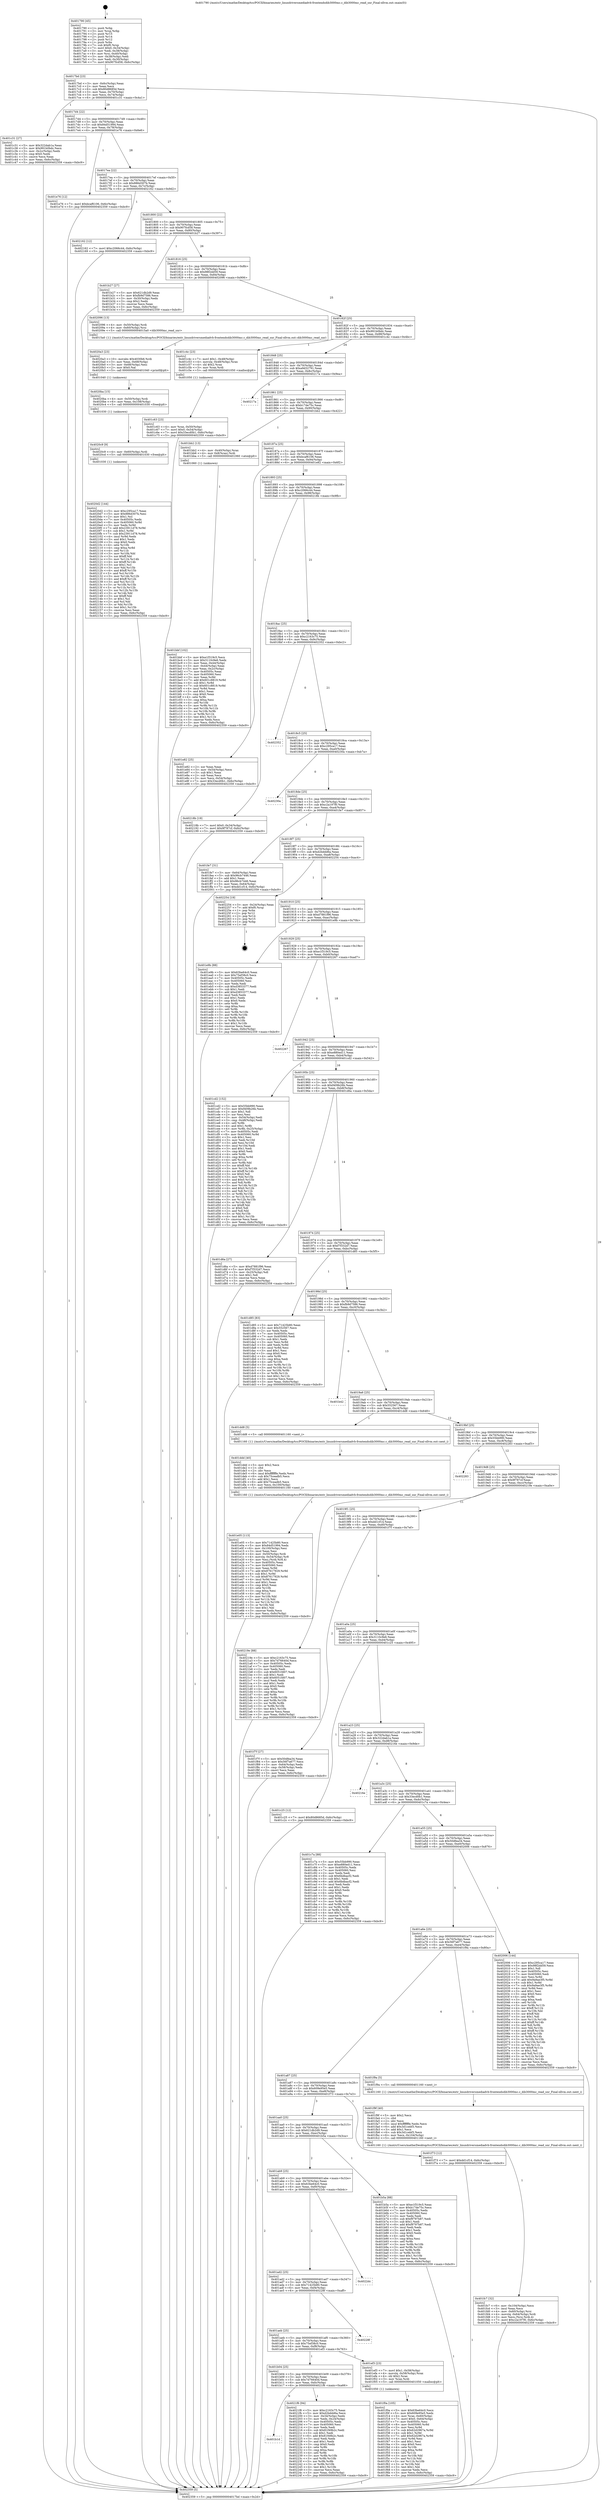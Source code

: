 digraph "0x401790" {
  label = "0x401790 (/mnt/c/Users/mathe/Desktop/tcc/POCII/binaries/extr_linuxdriversmediadvb-frontendsdib3000mc.c_dib3000mc_read_snr_Final-ollvm.out::main(0))"
  labelloc = "t"
  node[shape=record]

  Entry [label="",width=0.3,height=0.3,shape=circle,fillcolor=black,style=filled]
  "0x4017bd" [label="{
     0x4017bd [23]\l
     | [instrs]\l
     &nbsp;&nbsp;0x4017bd \<+3\>: mov -0x6c(%rbp),%eax\l
     &nbsp;&nbsp;0x4017c0 \<+2\>: mov %eax,%ecx\l
     &nbsp;&nbsp;0x4017c2 \<+6\>: sub $0x80d8685d,%ecx\l
     &nbsp;&nbsp;0x4017c8 \<+3\>: mov %eax,-0x70(%rbp)\l
     &nbsp;&nbsp;0x4017cb \<+3\>: mov %ecx,-0x74(%rbp)\l
     &nbsp;&nbsp;0x4017ce \<+6\>: je 0000000000401c31 \<main+0x4a1\>\l
  }"]
  "0x401c31" [label="{
     0x401c31 [27]\l
     | [instrs]\l
     &nbsp;&nbsp;0x401c31 \<+5\>: mov $0x322dab1a,%eax\l
     &nbsp;&nbsp;0x401c36 \<+5\>: mov $0x991b0bdc,%ecx\l
     &nbsp;&nbsp;0x401c3b \<+3\>: mov -0x2c(%rbp),%edx\l
     &nbsp;&nbsp;0x401c3e \<+3\>: cmp $0x0,%edx\l
     &nbsp;&nbsp;0x401c41 \<+3\>: cmove %ecx,%eax\l
     &nbsp;&nbsp;0x401c44 \<+3\>: mov %eax,-0x6c(%rbp)\l
     &nbsp;&nbsp;0x401c47 \<+5\>: jmp 0000000000402359 \<main+0xbc9\>\l
  }"]
  "0x4017d4" [label="{
     0x4017d4 [22]\l
     | [instrs]\l
     &nbsp;&nbsp;0x4017d4 \<+5\>: jmp 00000000004017d9 \<main+0x49\>\l
     &nbsp;&nbsp;0x4017d9 \<+3\>: mov -0x70(%rbp),%eax\l
     &nbsp;&nbsp;0x4017dc \<+5\>: sub $0x84d51994,%eax\l
     &nbsp;&nbsp;0x4017e1 \<+3\>: mov %eax,-0x78(%rbp)\l
     &nbsp;&nbsp;0x4017e4 \<+6\>: je 0000000000401e76 \<main+0x6e6\>\l
  }"]
  Exit [label="",width=0.3,height=0.3,shape=circle,fillcolor=black,style=filled,peripheries=2]
  "0x401e76" [label="{
     0x401e76 [12]\l
     | [instrs]\l
     &nbsp;&nbsp;0x401e76 \<+7\>: movl $0xbcaf6106,-0x6c(%rbp)\l
     &nbsp;&nbsp;0x401e7d \<+5\>: jmp 0000000000402359 \<main+0xbc9\>\l
  }"]
  "0x4017ea" [label="{
     0x4017ea [22]\l
     | [instrs]\l
     &nbsp;&nbsp;0x4017ea \<+5\>: jmp 00000000004017ef \<main+0x5f\>\l
     &nbsp;&nbsp;0x4017ef \<+3\>: mov -0x70(%rbp),%eax\l
     &nbsp;&nbsp;0x4017f2 \<+5\>: sub $0x886d307b,%eax\l
     &nbsp;&nbsp;0x4017f7 \<+3\>: mov %eax,-0x7c(%rbp)\l
     &nbsp;&nbsp;0x4017fa \<+6\>: je 0000000000402162 \<main+0x9d2\>\l
  }"]
  "0x401b1d" [label="{
     0x401b1d\l
  }", style=dashed]
  "0x402162" [label="{
     0x402162 [12]\l
     | [instrs]\l
     &nbsp;&nbsp;0x402162 \<+7\>: movl $0xc2066c44,-0x6c(%rbp)\l
     &nbsp;&nbsp;0x402169 \<+5\>: jmp 0000000000402359 \<main+0xbc9\>\l
  }"]
  "0x401800" [label="{
     0x401800 [22]\l
     | [instrs]\l
     &nbsp;&nbsp;0x401800 \<+5\>: jmp 0000000000401805 \<main+0x75\>\l
     &nbsp;&nbsp;0x401805 \<+3\>: mov -0x70(%rbp),%eax\l
     &nbsp;&nbsp;0x401808 \<+5\>: sub $0x907fcd58,%eax\l
     &nbsp;&nbsp;0x40180d \<+3\>: mov %eax,-0x80(%rbp)\l
     &nbsp;&nbsp;0x401810 \<+6\>: je 0000000000401b27 \<main+0x397\>\l
  }"]
  "0x4021f6" [label="{
     0x4021f6 [94]\l
     | [instrs]\l
     &nbsp;&nbsp;0x4021f6 \<+5\>: mov $0xc2163c75,%eax\l
     &nbsp;&nbsp;0x4021fb \<+5\>: mov $0xd2bddd6a,%ecx\l
     &nbsp;&nbsp;0x402200 \<+3\>: mov -0x34(%rbp),%edx\l
     &nbsp;&nbsp;0x402203 \<+3\>: mov %edx,-0x24(%rbp)\l
     &nbsp;&nbsp;0x402206 \<+7\>: mov 0x40505c,%edx\l
     &nbsp;&nbsp;0x40220d \<+7\>: mov 0x405060,%esi\l
     &nbsp;&nbsp;0x402214 \<+2\>: mov %edx,%edi\l
     &nbsp;&nbsp;0x402216 \<+6\>: sub $0x81f49b2c,%edi\l
     &nbsp;&nbsp;0x40221c \<+3\>: sub $0x1,%edi\l
     &nbsp;&nbsp;0x40221f \<+6\>: add $0x81f49b2c,%edi\l
     &nbsp;&nbsp;0x402225 \<+3\>: imul %edi,%edx\l
     &nbsp;&nbsp;0x402228 \<+3\>: and $0x1,%edx\l
     &nbsp;&nbsp;0x40222b \<+3\>: cmp $0x0,%edx\l
     &nbsp;&nbsp;0x40222e \<+4\>: sete %r8b\l
     &nbsp;&nbsp;0x402232 \<+3\>: cmp $0xa,%esi\l
     &nbsp;&nbsp;0x402235 \<+4\>: setl %r9b\l
     &nbsp;&nbsp;0x402239 \<+3\>: mov %r8b,%r10b\l
     &nbsp;&nbsp;0x40223c \<+3\>: and %r9b,%r10b\l
     &nbsp;&nbsp;0x40223f \<+3\>: xor %r9b,%r8b\l
     &nbsp;&nbsp;0x402242 \<+3\>: or %r8b,%r10b\l
     &nbsp;&nbsp;0x402245 \<+4\>: test $0x1,%r10b\l
     &nbsp;&nbsp;0x402249 \<+3\>: cmovne %ecx,%eax\l
     &nbsp;&nbsp;0x40224c \<+3\>: mov %eax,-0x6c(%rbp)\l
     &nbsp;&nbsp;0x40224f \<+5\>: jmp 0000000000402359 \<main+0xbc9\>\l
  }"]
  "0x401b27" [label="{
     0x401b27 [27]\l
     | [instrs]\l
     &nbsp;&nbsp;0x401b27 \<+5\>: mov $0x621db2d9,%eax\l
     &nbsp;&nbsp;0x401b2c \<+5\>: mov $0xfb9d7586,%ecx\l
     &nbsp;&nbsp;0x401b31 \<+3\>: mov -0x30(%rbp),%edx\l
     &nbsp;&nbsp;0x401b34 \<+3\>: cmp $0x2,%edx\l
     &nbsp;&nbsp;0x401b37 \<+3\>: cmovne %ecx,%eax\l
     &nbsp;&nbsp;0x401b3a \<+3\>: mov %eax,-0x6c(%rbp)\l
     &nbsp;&nbsp;0x401b3d \<+5\>: jmp 0000000000402359 \<main+0xbc9\>\l
  }"]
  "0x401816" [label="{
     0x401816 [25]\l
     | [instrs]\l
     &nbsp;&nbsp;0x401816 \<+5\>: jmp 000000000040181b \<main+0x8b\>\l
     &nbsp;&nbsp;0x40181b \<+3\>: mov -0x70(%rbp),%eax\l
     &nbsp;&nbsp;0x40181e \<+5\>: sub $0x98f2dd59,%eax\l
     &nbsp;&nbsp;0x401823 \<+6\>: mov %eax,-0x84(%rbp)\l
     &nbsp;&nbsp;0x401829 \<+6\>: je 0000000000402096 \<main+0x906\>\l
  }"]
  "0x402359" [label="{
     0x402359 [5]\l
     | [instrs]\l
     &nbsp;&nbsp;0x402359 \<+5\>: jmp 00000000004017bd \<main+0x2d\>\l
  }"]
  "0x401790" [label="{
     0x401790 [45]\l
     | [instrs]\l
     &nbsp;&nbsp;0x401790 \<+1\>: push %rbp\l
     &nbsp;&nbsp;0x401791 \<+3\>: mov %rsp,%rbp\l
     &nbsp;&nbsp;0x401794 \<+2\>: push %r15\l
     &nbsp;&nbsp;0x401796 \<+2\>: push %r14\l
     &nbsp;&nbsp;0x401798 \<+2\>: push %r12\l
     &nbsp;&nbsp;0x40179a \<+1\>: push %rbx\l
     &nbsp;&nbsp;0x40179b \<+7\>: sub $0xf0,%rsp\l
     &nbsp;&nbsp;0x4017a2 \<+7\>: movl $0x0,-0x34(%rbp)\l
     &nbsp;&nbsp;0x4017a9 \<+3\>: mov %edi,-0x38(%rbp)\l
     &nbsp;&nbsp;0x4017ac \<+4\>: mov %rsi,-0x40(%rbp)\l
     &nbsp;&nbsp;0x4017b0 \<+3\>: mov -0x38(%rbp),%edi\l
     &nbsp;&nbsp;0x4017b3 \<+3\>: mov %edi,-0x30(%rbp)\l
     &nbsp;&nbsp;0x4017b6 \<+7\>: movl $0x907fcd58,-0x6c(%rbp)\l
  }"]
  "0x4020d2" [label="{
     0x4020d2 [144]\l
     | [instrs]\l
     &nbsp;&nbsp;0x4020d2 \<+5\>: mov $0xc295ca17,%eax\l
     &nbsp;&nbsp;0x4020d7 \<+5\>: mov $0x886d307b,%esi\l
     &nbsp;&nbsp;0x4020dc \<+2\>: mov $0x1,%cl\l
     &nbsp;&nbsp;0x4020de \<+7\>: mov 0x40505c,%edx\l
     &nbsp;&nbsp;0x4020e5 \<+8\>: mov 0x405060,%r8d\l
     &nbsp;&nbsp;0x4020ed \<+3\>: mov %edx,%r9d\l
     &nbsp;&nbsp;0x4020f0 \<+7\>: add $0x23911d78,%r9d\l
     &nbsp;&nbsp;0x4020f7 \<+4\>: sub $0x1,%r9d\l
     &nbsp;&nbsp;0x4020fb \<+7\>: sub $0x23911d78,%r9d\l
     &nbsp;&nbsp;0x402102 \<+4\>: imul %r9d,%edx\l
     &nbsp;&nbsp;0x402106 \<+3\>: and $0x1,%edx\l
     &nbsp;&nbsp;0x402109 \<+3\>: cmp $0x0,%edx\l
     &nbsp;&nbsp;0x40210c \<+4\>: sete %r10b\l
     &nbsp;&nbsp;0x402110 \<+4\>: cmp $0xa,%r8d\l
     &nbsp;&nbsp;0x402114 \<+4\>: setl %r11b\l
     &nbsp;&nbsp;0x402118 \<+3\>: mov %r10b,%bl\l
     &nbsp;&nbsp;0x40211b \<+3\>: xor $0xff,%bl\l
     &nbsp;&nbsp;0x40211e \<+3\>: mov %r11b,%r14b\l
     &nbsp;&nbsp;0x402121 \<+4\>: xor $0xff,%r14b\l
     &nbsp;&nbsp;0x402125 \<+3\>: xor $0x1,%cl\l
     &nbsp;&nbsp;0x402128 \<+3\>: mov %bl,%r15b\l
     &nbsp;&nbsp;0x40212b \<+4\>: and $0xff,%r15b\l
     &nbsp;&nbsp;0x40212f \<+3\>: and %cl,%r10b\l
     &nbsp;&nbsp;0x402132 \<+3\>: mov %r14b,%r12b\l
     &nbsp;&nbsp;0x402135 \<+4\>: and $0xff,%r12b\l
     &nbsp;&nbsp;0x402139 \<+3\>: and %cl,%r11b\l
     &nbsp;&nbsp;0x40213c \<+3\>: or %r10b,%r15b\l
     &nbsp;&nbsp;0x40213f \<+3\>: or %r11b,%r12b\l
     &nbsp;&nbsp;0x402142 \<+3\>: xor %r12b,%r15b\l
     &nbsp;&nbsp;0x402145 \<+3\>: or %r14b,%bl\l
     &nbsp;&nbsp;0x402148 \<+3\>: xor $0xff,%bl\l
     &nbsp;&nbsp;0x40214b \<+3\>: or $0x1,%cl\l
     &nbsp;&nbsp;0x40214e \<+2\>: and %cl,%bl\l
     &nbsp;&nbsp;0x402150 \<+3\>: or %bl,%r15b\l
     &nbsp;&nbsp;0x402153 \<+4\>: test $0x1,%r15b\l
     &nbsp;&nbsp;0x402157 \<+3\>: cmovne %esi,%eax\l
     &nbsp;&nbsp;0x40215a \<+3\>: mov %eax,-0x6c(%rbp)\l
     &nbsp;&nbsp;0x40215d \<+5\>: jmp 0000000000402359 \<main+0xbc9\>\l
  }"]
  "0x402096" [label="{
     0x402096 [13]\l
     | [instrs]\l
     &nbsp;&nbsp;0x402096 \<+4\>: mov -0x50(%rbp),%rdi\l
     &nbsp;&nbsp;0x40209a \<+4\>: mov -0x60(%rbp),%rsi\l
     &nbsp;&nbsp;0x40209e \<+5\>: call 00000000004015a0 \<dib3000mc_read_snr\>\l
     | [calls]\l
     &nbsp;&nbsp;0x4015a0 \{1\} (/mnt/c/Users/mathe/Desktop/tcc/POCII/binaries/extr_linuxdriversmediadvb-frontendsdib3000mc.c_dib3000mc_read_snr_Final-ollvm.out::dib3000mc_read_snr)\l
  }"]
  "0x40182f" [label="{
     0x40182f [25]\l
     | [instrs]\l
     &nbsp;&nbsp;0x40182f \<+5\>: jmp 0000000000401834 \<main+0xa4\>\l
     &nbsp;&nbsp;0x401834 \<+3\>: mov -0x70(%rbp),%eax\l
     &nbsp;&nbsp;0x401837 \<+5\>: sub $0x991b0bdc,%eax\l
     &nbsp;&nbsp;0x40183c \<+6\>: mov %eax,-0x88(%rbp)\l
     &nbsp;&nbsp;0x401842 \<+6\>: je 0000000000401c4c \<main+0x4bc\>\l
  }"]
  "0x4020c9" [label="{
     0x4020c9 [9]\l
     | [instrs]\l
     &nbsp;&nbsp;0x4020c9 \<+4\>: mov -0x60(%rbp),%rdi\l
     &nbsp;&nbsp;0x4020cd \<+5\>: call 0000000000401030 \<free@plt\>\l
     | [calls]\l
     &nbsp;&nbsp;0x401030 \{1\} (unknown)\l
  }"]
  "0x401c4c" [label="{
     0x401c4c [23]\l
     | [instrs]\l
     &nbsp;&nbsp;0x401c4c \<+7\>: movl $0x1,-0x48(%rbp)\l
     &nbsp;&nbsp;0x401c53 \<+4\>: movslq -0x48(%rbp),%rax\l
     &nbsp;&nbsp;0x401c57 \<+4\>: shl $0x2,%rax\l
     &nbsp;&nbsp;0x401c5b \<+3\>: mov %rax,%rdi\l
     &nbsp;&nbsp;0x401c5e \<+5\>: call 0000000000401050 \<malloc@plt\>\l
     | [calls]\l
     &nbsp;&nbsp;0x401050 \{1\} (unknown)\l
  }"]
  "0x401848" [label="{
     0x401848 [25]\l
     | [instrs]\l
     &nbsp;&nbsp;0x401848 \<+5\>: jmp 000000000040184d \<main+0xbd\>\l
     &nbsp;&nbsp;0x40184d \<+3\>: mov -0x70(%rbp),%eax\l
     &nbsp;&nbsp;0x401850 \<+5\>: sub $0xa9d32791,%eax\l
     &nbsp;&nbsp;0x401855 \<+6\>: mov %eax,-0x8c(%rbp)\l
     &nbsp;&nbsp;0x40185b \<+6\>: je 000000000040217a \<main+0x9ea\>\l
  }"]
  "0x4020ba" [label="{
     0x4020ba [15]\l
     | [instrs]\l
     &nbsp;&nbsp;0x4020ba \<+4\>: mov -0x50(%rbp),%rdi\l
     &nbsp;&nbsp;0x4020be \<+6\>: mov %eax,-0x108(%rbp)\l
     &nbsp;&nbsp;0x4020c4 \<+5\>: call 0000000000401030 \<free@plt\>\l
     | [calls]\l
     &nbsp;&nbsp;0x401030 \{1\} (unknown)\l
  }"]
  "0x40217a" [label="{
     0x40217a\l
  }", style=dashed]
  "0x401861" [label="{
     0x401861 [25]\l
     | [instrs]\l
     &nbsp;&nbsp;0x401861 \<+5\>: jmp 0000000000401866 \<main+0xd6\>\l
     &nbsp;&nbsp;0x401866 \<+3\>: mov -0x70(%rbp),%eax\l
     &nbsp;&nbsp;0x401869 \<+5\>: sub $0xb17de75c,%eax\l
     &nbsp;&nbsp;0x40186e \<+6\>: mov %eax,-0x90(%rbp)\l
     &nbsp;&nbsp;0x401874 \<+6\>: je 0000000000401bb2 \<main+0x422\>\l
  }"]
  "0x4020a3" [label="{
     0x4020a3 [23]\l
     | [instrs]\l
     &nbsp;&nbsp;0x4020a3 \<+10\>: movabs $0x4030b6,%rdi\l
     &nbsp;&nbsp;0x4020ad \<+3\>: mov %eax,-0x68(%rbp)\l
     &nbsp;&nbsp;0x4020b0 \<+3\>: mov -0x68(%rbp),%esi\l
     &nbsp;&nbsp;0x4020b3 \<+2\>: mov $0x0,%al\l
     &nbsp;&nbsp;0x4020b5 \<+5\>: call 0000000000401040 \<printf@plt\>\l
     | [calls]\l
     &nbsp;&nbsp;0x401040 \{1\} (unknown)\l
  }"]
  "0x401bb2" [label="{
     0x401bb2 [13]\l
     | [instrs]\l
     &nbsp;&nbsp;0x401bb2 \<+4\>: mov -0x40(%rbp),%rax\l
     &nbsp;&nbsp;0x401bb6 \<+4\>: mov 0x8(%rax),%rdi\l
     &nbsp;&nbsp;0x401bba \<+5\>: call 0000000000401060 \<atoi@plt\>\l
     | [calls]\l
     &nbsp;&nbsp;0x401060 \{1\} (unknown)\l
  }"]
  "0x40187a" [label="{
     0x40187a [25]\l
     | [instrs]\l
     &nbsp;&nbsp;0x40187a \<+5\>: jmp 000000000040187f \<main+0xef\>\l
     &nbsp;&nbsp;0x40187f \<+3\>: mov -0x70(%rbp),%eax\l
     &nbsp;&nbsp;0x401882 \<+5\>: sub $0xbcaf6106,%eax\l
     &nbsp;&nbsp;0x401887 \<+6\>: mov %eax,-0x94(%rbp)\l
     &nbsp;&nbsp;0x40188d \<+6\>: je 0000000000401e82 \<main+0x6f2\>\l
  }"]
  "0x401fc7" [label="{
     0x401fc7 [32]\l
     | [instrs]\l
     &nbsp;&nbsp;0x401fc7 \<+6\>: mov -0x104(%rbp),%ecx\l
     &nbsp;&nbsp;0x401fcd \<+3\>: imul %eax,%ecx\l
     &nbsp;&nbsp;0x401fd0 \<+4\>: mov -0x60(%rbp),%rsi\l
     &nbsp;&nbsp;0x401fd4 \<+4\>: movslq -0x64(%rbp),%rdi\l
     &nbsp;&nbsp;0x401fd8 \<+3\>: mov %ecx,(%rsi,%rdi,4)\l
     &nbsp;&nbsp;0x401fdb \<+7\>: movl $0xc2a197f0,-0x6c(%rbp)\l
     &nbsp;&nbsp;0x401fe2 \<+5\>: jmp 0000000000402359 \<main+0xbc9\>\l
  }"]
  "0x401e82" [label="{
     0x401e82 [25]\l
     | [instrs]\l
     &nbsp;&nbsp;0x401e82 \<+2\>: xor %eax,%eax\l
     &nbsp;&nbsp;0x401e84 \<+3\>: mov -0x54(%rbp),%ecx\l
     &nbsp;&nbsp;0x401e87 \<+3\>: sub $0x1,%eax\l
     &nbsp;&nbsp;0x401e8a \<+2\>: sub %eax,%ecx\l
     &nbsp;&nbsp;0x401e8c \<+3\>: mov %ecx,-0x54(%rbp)\l
     &nbsp;&nbsp;0x401e8f \<+7\>: movl $0x33ecd0b1,-0x6c(%rbp)\l
     &nbsp;&nbsp;0x401e96 \<+5\>: jmp 0000000000402359 \<main+0xbc9\>\l
  }"]
  "0x401893" [label="{
     0x401893 [25]\l
     | [instrs]\l
     &nbsp;&nbsp;0x401893 \<+5\>: jmp 0000000000401898 \<main+0x108\>\l
     &nbsp;&nbsp;0x401898 \<+3\>: mov -0x70(%rbp),%eax\l
     &nbsp;&nbsp;0x40189b \<+5\>: sub $0xc2066c44,%eax\l
     &nbsp;&nbsp;0x4018a0 \<+6\>: mov %eax,-0x98(%rbp)\l
     &nbsp;&nbsp;0x4018a6 \<+6\>: je 000000000040218b \<main+0x9fb\>\l
  }"]
  "0x401f9f" [label="{
     0x401f9f [40]\l
     | [instrs]\l
     &nbsp;&nbsp;0x401f9f \<+5\>: mov $0x2,%ecx\l
     &nbsp;&nbsp;0x401fa4 \<+1\>: cltd\l
     &nbsp;&nbsp;0x401fa5 \<+2\>: idiv %ecx\l
     &nbsp;&nbsp;0x401fa7 \<+6\>: imul $0xfffffffe,%edx,%ecx\l
     &nbsp;&nbsp;0x401fad \<+6\>: add $0x3d1cebf3,%ecx\l
     &nbsp;&nbsp;0x401fb3 \<+3\>: add $0x1,%ecx\l
     &nbsp;&nbsp;0x401fb6 \<+6\>: sub $0x3d1cebf3,%ecx\l
     &nbsp;&nbsp;0x401fbc \<+6\>: mov %ecx,-0x104(%rbp)\l
     &nbsp;&nbsp;0x401fc2 \<+5\>: call 0000000000401160 \<next_i\>\l
     | [calls]\l
     &nbsp;&nbsp;0x401160 \{1\} (/mnt/c/Users/mathe/Desktop/tcc/POCII/binaries/extr_linuxdriversmediadvb-frontendsdib3000mc.c_dib3000mc_read_snr_Final-ollvm.out::next_i)\l
  }"]
  "0x40218b" [label="{
     0x40218b [19]\l
     | [instrs]\l
     &nbsp;&nbsp;0x40218b \<+7\>: movl $0x0,-0x34(%rbp)\l
     &nbsp;&nbsp;0x402192 \<+7\>: movl $0x9f787cf,-0x6c(%rbp)\l
     &nbsp;&nbsp;0x402199 \<+5\>: jmp 0000000000402359 \<main+0xbc9\>\l
  }"]
  "0x4018ac" [label="{
     0x4018ac [25]\l
     | [instrs]\l
     &nbsp;&nbsp;0x4018ac \<+5\>: jmp 00000000004018b1 \<main+0x121\>\l
     &nbsp;&nbsp;0x4018b1 \<+3\>: mov -0x70(%rbp),%eax\l
     &nbsp;&nbsp;0x4018b4 \<+5\>: sub $0xc2163c75,%eax\l
     &nbsp;&nbsp;0x4018b9 \<+6\>: mov %eax,-0x9c(%rbp)\l
     &nbsp;&nbsp;0x4018bf \<+6\>: je 0000000000402352 \<main+0xbc2\>\l
  }"]
  "0x401f0a" [label="{
     0x401f0a [105]\l
     | [instrs]\l
     &nbsp;&nbsp;0x401f0a \<+5\>: mov $0x63be64c0,%ecx\l
     &nbsp;&nbsp;0x401f0f \<+5\>: mov $0x609e95e5,%edx\l
     &nbsp;&nbsp;0x401f14 \<+4\>: mov %rax,-0x60(%rbp)\l
     &nbsp;&nbsp;0x401f18 \<+7\>: movl $0x0,-0x64(%rbp)\l
     &nbsp;&nbsp;0x401f1f \<+7\>: mov 0x40505c,%esi\l
     &nbsp;&nbsp;0x401f26 \<+8\>: mov 0x405060,%r8d\l
     &nbsp;&nbsp;0x401f2e \<+3\>: mov %esi,%r9d\l
     &nbsp;&nbsp;0x401f31 \<+7\>: sub $0x62d2967a,%r9d\l
     &nbsp;&nbsp;0x401f38 \<+4\>: sub $0x1,%r9d\l
     &nbsp;&nbsp;0x401f3c \<+7\>: add $0x62d2967a,%r9d\l
     &nbsp;&nbsp;0x401f43 \<+4\>: imul %r9d,%esi\l
     &nbsp;&nbsp;0x401f47 \<+3\>: and $0x1,%esi\l
     &nbsp;&nbsp;0x401f4a \<+3\>: cmp $0x0,%esi\l
     &nbsp;&nbsp;0x401f4d \<+4\>: sete %r10b\l
     &nbsp;&nbsp;0x401f51 \<+4\>: cmp $0xa,%r8d\l
     &nbsp;&nbsp;0x401f55 \<+4\>: setl %r11b\l
     &nbsp;&nbsp;0x401f59 \<+3\>: mov %r10b,%bl\l
     &nbsp;&nbsp;0x401f5c \<+3\>: and %r11b,%bl\l
     &nbsp;&nbsp;0x401f5f \<+3\>: xor %r11b,%r10b\l
     &nbsp;&nbsp;0x401f62 \<+3\>: or %r10b,%bl\l
     &nbsp;&nbsp;0x401f65 \<+3\>: test $0x1,%bl\l
     &nbsp;&nbsp;0x401f68 \<+3\>: cmovne %edx,%ecx\l
     &nbsp;&nbsp;0x401f6b \<+3\>: mov %ecx,-0x6c(%rbp)\l
     &nbsp;&nbsp;0x401f6e \<+5\>: jmp 0000000000402359 \<main+0xbc9\>\l
  }"]
  "0x402352" [label="{
     0x402352\l
  }", style=dashed]
  "0x4018c5" [label="{
     0x4018c5 [25]\l
     | [instrs]\l
     &nbsp;&nbsp;0x4018c5 \<+5\>: jmp 00000000004018ca \<main+0x13a\>\l
     &nbsp;&nbsp;0x4018ca \<+3\>: mov -0x70(%rbp),%eax\l
     &nbsp;&nbsp;0x4018cd \<+5\>: sub $0xc295ca17,%eax\l
     &nbsp;&nbsp;0x4018d2 \<+6\>: mov %eax,-0xa0(%rbp)\l
     &nbsp;&nbsp;0x4018d8 \<+6\>: je 000000000040230a \<main+0xb7a\>\l
  }"]
  "0x401b04" [label="{
     0x401b04 [25]\l
     | [instrs]\l
     &nbsp;&nbsp;0x401b04 \<+5\>: jmp 0000000000401b09 \<main+0x379\>\l
     &nbsp;&nbsp;0x401b09 \<+3\>: mov -0x70(%rbp),%eax\l
     &nbsp;&nbsp;0x401b0c \<+5\>: sub $0x7d76640d,%eax\l
     &nbsp;&nbsp;0x401b11 \<+6\>: mov %eax,-0xfc(%rbp)\l
     &nbsp;&nbsp;0x401b17 \<+6\>: je 00000000004021f6 \<main+0xa66\>\l
  }"]
  "0x40230a" [label="{
     0x40230a\l
  }", style=dashed]
  "0x4018de" [label="{
     0x4018de [25]\l
     | [instrs]\l
     &nbsp;&nbsp;0x4018de \<+5\>: jmp 00000000004018e3 \<main+0x153\>\l
     &nbsp;&nbsp;0x4018e3 \<+3\>: mov -0x70(%rbp),%eax\l
     &nbsp;&nbsp;0x4018e6 \<+5\>: sub $0xc2a197f0,%eax\l
     &nbsp;&nbsp;0x4018eb \<+6\>: mov %eax,-0xa4(%rbp)\l
     &nbsp;&nbsp;0x4018f1 \<+6\>: je 0000000000401fe7 \<main+0x857\>\l
  }"]
  "0x401ef3" [label="{
     0x401ef3 [23]\l
     | [instrs]\l
     &nbsp;&nbsp;0x401ef3 \<+7\>: movl $0x1,-0x58(%rbp)\l
     &nbsp;&nbsp;0x401efa \<+4\>: movslq -0x58(%rbp),%rax\l
     &nbsp;&nbsp;0x401efe \<+4\>: shl $0x2,%rax\l
     &nbsp;&nbsp;0x401f02 \<+3\>: mov %rax,%rdi\l
     &nbsp;&nbsp;0x401f05 \<+5\>: call 0000000000401050 \<malloc@plt\>\l
     | [calls]\l
     &nbsp;&nbsp;0x401050 \{1\} (unknown)\l
  }"]
  "0x401fe7" [label="{
     0x401fe7 [31]\l
     | [instrs]\l
     &nbsp;&nbsp;0x401fe7 \<+3\>: mov -0x64(%rbp),%eax\l
     &nbsp;&nbsp;0x401fea \<+5\>: sub $0x96cb7446,%eax\l
     &nbsp;&nbsp;0x401fef \<+3\>: add $0x1,%eax\l
     &nbsp;&nbsp;0x401ff2 \<+5\>: add $0x96cb7446,%eax\l
     &nbsp;&nbsp;0x401ff7 \<+3\>: mov %eax,-0x64(%rbp)\l
     &nbsp;&nbsp;0x401ffa \<+7\>: movl $0xdd1cf14,-0x6c(%rbp)\l
     &nbsp;&nbsp;0x402001 \<+5\>: jmp 0000000000402359 \<main+0xbc9\>\l
  }"]
  "0x4018f7" [label="{
     0x4018f7 [25]\l
     | [instrs]\l
     &nbsp;&nbsp;0x4018f7 \<+5\>: jmp 00000000004018fc \<main+0x16c\>\l
     &nbsp;&nbsp;0x4018fc \<+3\>: mov -0x70(%rbp),%eax\l
     &nbsp;&nbsp;0x4018ff \<+5\>: sub $0xd2bddd6a,%eax\l
     &nbsp;&nbsp;0x401904 \<+6\>: mov %eax,-0xa8(%rbp)\l
     &nbsp;&nbsp;0x40190a \<+6\>: je 0000000000402254 \<main+0xac4\>\l
  }"]
  "0x401aeb" [label="{
     0x401aeb [25]\l
     | [instrs]\l
     &nbsp;&nbsp;0x401aeb \<+5\>: jmp 0000000000401af0 \<main+0x360\>\l
     &nbsp;&nbsp;0x401af0 \<+3\>: mov -0x70(%rbp),%eax\l
     &nbsp;&nbsp;0x401af3 \<+5\>: sub $0x75ef38c0,%eax\l
     &nbsp;&nbsp;0x401af8 \<+6\>: mov %eax,-0xf8(%rbp)\l
     &nbsp;&nbsp;0x401afe \<+6\>: je 0000000000401ef3 \<main+0x763\>\l
  }"]
  "0x402254" [label="{
     0x402254 [19]\l
     | [instrs]\l
     &nbsp;&nbsp;0x402254 \<+3\>: mov -0x24(%rbp),%eax\l
     &nbsp;&nbsp;0x402257 \<+7\>: add $0xf0,%rsp\l
     &nbsp;&nbsp;0x40225e \<+1\>: pop %rbx\l
     &nbsp;&nbsp;0x40225f \<+2\>: pop %r12\l
     &nbsp;&nbsp;0x402261 \<+2\>: pop %r14\l
     &nbsp;&nbsp;0x402263 \<+2\>: pop %r15\l
     &nbsp;&nbsp;0x402265 \<+1\>: pop %rbp\l
     &nbsp;&nbsp;0x402266 \<+1\>: ret\l
  }"]
  "0x401910" [label="{
     0x401910 [25]\l
     | [instrs]\l
     &nbsp;&nbsp;0x401910 \<+5\>: jmp 0000000000401915 \<main+0x185\>\l
     &nbsp;&nbsp;0x401915 \<+3\>: mov -0x70(%rbp),%eax\l
     &nbsp;&nbsp;0x401918 \<+5\>: sub $0xd7881f96,%eax\l
     &nbsp;&nbsp;0x40191d \<+6\>: mov %eax,-0xac(%rbp)\l
     &nbsp;&nbsp;0x401923 \<+6\>: je 0000000000401e9b \<main+0x70b\>\l
  }"]
  "0x40228f" [label="{
     0x40228f\l
  }", style=dashed]
  "0x401e9b" [label="{
     0x401e9b [88]\l
     | [instrs]\l
     &nbsp;&nbsp;0x401e9b \<+5\>: mov $0x63be64c0,%eax\l
     &nbsp;&nbsp;0x401ea0 \<+5\>: mov $0x75ef38c0,%ecx\l
     &nbsp;&nbsp;0x401ea5 \<+7\>: mov 0x40505c,%edx\l
     &nbsp;&nbsp;0x401eac \<+7\>: mov 0x405060,%esi\l
     &nbsp;&nbsp;0x401eb3 \<+2\>: mov %edx,%edi\l
     &nbsp;&nbsp;0x401eb5 \<+6\>: sub $0xd3853377,%edi\l
     &nbsp;&nbsp;0x401ebb \<+3\>: sub $0x1,%edi\l
     &nbsp;&nbsp;0x401ebe \<+6\>: add $0xd3853377,%edi\l
     &nbsp;&nbsp;0x401ec4 \<+3\>: imul %edi,%edx\l
     &nbsp;&nbsp;0x401ec7 \<+3\>: and $0x1,%edx\l
     &nbsp;&nbsp;0x401eca \<+3\>: cmp $0x0,%edx\l
     &nbsp;&nbsp;0x401ecd \<+4\>: sete %r8b\l
     &nbsp;&nbsp;0x401ed1 \<+3\>: cmp $0xa,%esi\l
     &nbsp;&nbsp;0x401ed4 \<+4\>: setl %r9b\l
     &nbsp;&nbsp;0x401ed8 \<+3\>: mov %r8b,%r10b\l
     &nbsp;&nbsp;0x401edb \<+3\>: and %r9b,%r10b\l
     &nbsp;&nbsp;0x401ede \<+3\>: xor %r9b,%r8b\l
     &nbsp;&nbsp;0x401ee1 \<+3\>: or %r8b,%r10b\l
     &nbsp;&nbsp;0x401ee4 \<+4\>: test $0x1,%r10b\l
     &nbsp;&nbsp;0x401ee8 \<+3\>: cmovne %ecx,%eax\l
     &nbsp;&nbsp;0x401eeb \<+3\>: mov %eax,-0x6c(%rbp)\l
     &nbsp;&nbsp;0x401eee \<+5\>: jmp 0000000000402359 \<main+0xbc9\>\l
  }"]
  "0x401929" [label="{
     0x401929 [25]\l
     | [instrs]\l
     &nbsp;&nbsp;0x401929 \<+5\>: jmp 000000000040192e \<main+0x19e\>\l
     &nbsp;&nbsp;0x40192e \<+3\>: mov -0x70(%rbp),%eax\l
     &nbsp;&nbsp;0x401931 \<+5\>: sub $0xe1f319c5,%eax\l
     &nbsp;&nbsp;0x401936 \<+6\>: mov %eax,-0xb0(%rbp)\l
     &nbsp;&nbsp;0x40193c \<+6\>: je 0000000000402267 \<main+0xad7\>\l
  }"]
  "0x401ad2" [label="{
     0x401ad2 [25]\l
     | [instrs]\l
     &nbsp;&nbsp;0x401ad2 \<+5\>: jmp 0000000000401ad7 \<main+0x347\>\l
     &nbsp;&nbsp;0x401ad7 \<+3\>: mov -0x70(%rbp),%eax\l
     &nbsp;&nbsp;0x401ada \<+5\>: sub $0x71425b80,%eax\l
     &nbsp;&nbsp;0x401adf \<+6\>: mov %eax,-0xf4(%rbp)\l
     &nbsp;&nbsp;0x401ae5 \<+6\>: je 000000000040228f \<main+0xaff\>\l
  }"]
  "0x402267" [label="{
     0x402267\l
  }", style=dashed]
  "0x401942" [label="{
     0x401942 [25]\l
     | [instrs]\l
     &nbsp;&nbsp;0x401942 \<+5\>: jmp 0000000000401947 \<main+0x1b7\>\l
     &nbsp;&nbsp;0x401947 \<+3\>: mov -0x70(%rbp),%eax\l
     &nbsp;&nbsp;0x40194a \<+5\>: sub $0xe880ed11,%eax\l
     &nbsp;&nbsp;0x40194f \<+6\>: mov %eax,-0xb4(%rbp)\l
     &nbsp;&nbsp;0x401955 \<+6\>: je 0000000000401cd2 \<main+0x542\>\l
  }"]
  "0x4022dc" [label="{
     0x4022dc\l
  }", style=dashed]
  "0x401cd2" [label="{
     0x401cd2 [152]\l
     | [instrs]\l
     &nbsp;&nbsp;0x401cd2 \<+5\>: mov $0x55bb990,%eax\l
     &nbsp;&nbsp;0x401cd7 \<+5\>: mov $0xf409b26b,%ecx\l
     &nbsp;&nbsp;0x401cdc \<+2\>: mov $0x1,%dl\l
     &nbsp;&nbsp;0x401cde \<+2\>: xor %esi,%esi\l
     &nbsp;&nbsp;0x401ce0 \<+3\>: mov -0x54(%rbp),%edi\l
     &nbsp;&nbsp;0x401ce3 \<+3\>: cmp -0x48(%rbp),%edi\l
     &nbsp;&nbsp;0x401ce6 \<+4\>: setl %r8b\l
     &nbsp;&nbsp;0x401cea \<+4\>: and $0x1,%r8b\l
     &nbsp;&nbsp;0x401cee \<+4\>: mov %r8b,-0x25(%rbp)\l
     &nbsp;&nbsp;0x401cf2 \<+7\>: mov 0x40505c,%edi\l
     &nbsp;&nbsp;0x401cf9 \<+8\>: mov 0x405060,%r9d\l
     &nbsp;&nbsp;0x401d01 \<+3\>: sub $0x1,%esi\l
     &nbsp;&nbsp;0x401d04 \<+3\>: mov %edi,%r10d\l
     &nbsp;&nbsp;0x401d07 \<+3\>: add %esi,%r10d\l
     &nbsp;&nbsp;0x401d0a \<+4\>: imul %r10d,%edi\l
     &nbsp;&nbsp;0x401d0e \<+3\>: and $0x1,%edi\l
     &nbsp;&nbsp;0x401d11 \<+3\>: cmp $0x0,%edi\l
     &nbsp;&nbsp;0x401d14 \<+4\>: sete %r8b\l
     &nbsp;&nbsp;0x401d18 \<+4\>: cmp $0xa,%r9d\l
     &nbsp;&nbsp;0x401d1c \<+4\>: setl %r11b\l
     &nbsp;&nbsp;0x401d20 \<+3\>: mov %r8b,%bl\l
     &nbsp;&nbsp;0x401d23 \<+3\>: xor $0xff,%bl\l
     &nbsp;&nbsp;0x401d26 \<+3\>: mov %r11b,%r14b\l
     &nbsp;&nbsp;0x401d29 \<+4\>: xor $0xff,%r14b\l
     &nbsp;&nbsp;0x401d2d \<+3\>: xor $0x0,%dl\l
     &nbsp;&nbsp;0x401d30 \<+3\>: mov %bl,%r15b\l
     &nbsp;&nbsp;0x401d33 \<+4\>: and $0x0,%r15b\l
     &nbsp;&nbsp;0x401d37 \<+3\>: and %dl,%r8b\l
     &nbsp;&nbsp;0x401d3a \<+3\>: mov %r14b,%r12b\l
     &nbsp;&nbsp;0x401d3d \<+4\>: and $0x0,%r12b\l
     &nbsp;&nbsp;0x401d41 \<+3\>: and %dl,%r11b\l
     &nbsp;&nbsp;0x401d44 \<+3\>: or %r8b,%r15b\l
     &nbsp;&nbsp;0x401d47 \<+3\>: or %r11b,%r12b\l
     &nbsp;&nbsp;0x401d4a \<+3\>: xor %r12b,%r15b\l
     &nbsp;&nbsp;0x401d4d \<+3\>: or %r14b,%bl\l
     &nbsp;&nbsp;0x401d50 \<+3\>: xor $0xff,%bl\l
     &nbsp;&nbsp;0x401d53 \<+3\>: or $0x0,%dl\l
     &nbsp;&nbsp;0x401d56 \<+2\>: and %dl,%bl\l
     &nbsp;&nbsp;0x401d58 \<+3\>: or %bl,%r15b\l
     &nbsp;&nbsp;0x401d5b \<+4\>: test $0x1,%r15b\l
     &nbsp;&nbsp;0x401d5f \<+3\>: cmovne %ecx,%eax\l
     &nbsp;&nbsp;0x401d62 \<+3\>: mov %eax,-0x6c(%rbp)\l
     &nbsp;&nbsp;0x401d65 \<+5\>: jmp 0000000000402359 \<main+0xbc9\>\l
  }"]
  "0x40195b" [label="{
     0x40195b [25]\l
     | [instrs]\l
     &nbsp;&nbsp;0x40195b \<+5\>: jmp 0000000000401960 \<main+0x1d0\>\l
     &nbsp;&nbsp;0x401960 \<+3\>: mov -0x70(%rbp),%eax\l
     &nbsp;&nbsp;0x401963 \<+5\>: sub $0xf409b26b,%eax\l
     &nbsp;&nbsp;0x401968 \<+6\>: mov %eax,-0xb8(%rbp)\l
     &nbsp;&nbsp;0x40196e \<+6\>: je 0000000000401d6a \<main+0x5da\>\l
  }"]
  "0x401e05" [label="{
     0x401e05 [113]\l
     | [instrs]\l
     &nbsp;&nbsp;0x401e05 \<+5\>: mov $0x71425b80,%ecx\l
     &nbsp;&nbsp;0x401e0a \<+5\>: mov $0x84d51994,%edx\l
     &nbsp;&nbsp;0x401e0f \<+6\>: mov -0x100(%rbp),%esi\l
     &nbsp;&nbsp;0x401e15 \<+3\>: imul %eax,%esi\l
     &nbsp;&nbsp;0x401e18 \<+4\>: mov -0x50(%rbp),%rdi\l
     &nbsp;&nbsp;0x401e1c \<+4\>: movslq -0x54(%rbp),%r8\l
     &nbsp;&nbsp;0x401e20 \<+4\>: mov %esi,(%rdi,%r8,4)\l
     &nbsp;&nbsp;0x401e24 \<+7\>: mov 0x40505c,%eax\l
     &nbsp;&nbsp;0x401e2b \<+7\>: mov 0x405060,%esi\l
     &nbsp;&nbsp;0x401e32 \<+3\>: mov %eax,%r9d\l
     &nbsp;&nbsp;0x401e35 \<+7\>: add $0x87617929,%r9d\l
     &nbsp;&nbsp;0x401e3c \<+4\>: sub $0x1,%r9d\l
     &nbsp;&nbsp;0x401e40 \<+7\>: sub $0x87617929,%r9d\l
     &nbsp;&nbsp;0x401e47 \<+4\>: imul %r9d,%eax\l
     &nbsp;&nbsp;0x401e4b \<+3\>: and $0x1,%eax\l
     &nbsp;&nbsp;0x401e4e \<+3\>: cmp $0x0,%eax\l
     &nbsp;&nbsp;0x401e51 \<+4\>: sete %r10b\l
     &nbsp;&nbsp;0x401e55 \<+3\>: cmp $0xa,%esi\l
     &nbsp;&nbsp;0x401e58 \<+4\>: setl %r11b\l
     &nbsp;&nbsp;0x401e5c \<+3\>: mov %r10b,%bl\l
     &nbsp;&nbsp;0x401e5f \<+3\>: and %r11b,%bl\l
     &nbsp;&nbsp;0x401e62 \<+3\>: xor %r11b,%r10b\l
     &nbsp;&nbsp;0x401e65 \<+3\>: or %r10b,%bl\l
     &nbsp;&nbsp;0x401e68 \<+3\>: test $0x1,%bl\l
     &nbsp;&nbsp;0x401e6b \<+3\>: cmovne %edx,%ecx\l
     &nbsp;&nbsp;0x401e6e \<+3\>: mov %ecx,-0x6c(%rbp)\l
     &nbsp;&nbsp;0x401e71 \<+5\>: jmp 0000000000402359 \<main+0xbc9\>\l
  }"]
  "0x401d6a" [label="{
     0x401d6a [27]\l
     | [instrs]\l
     &nbsp;&nbsp;0x401d6a \<+5\>: mov $0xd7881f96,%eax\l
     &nbsp;&nbsp;0x401d6f \<+5\>: mov $0xf7f332d7,%ecx\l
     &nbsp;&nbsp;0x401d74 \<+3\>: mov -0x25(%rbp),%dl\l
     &nbsp;&nbsp;0x401d77 \<+3\>: test $0x1,%dl\l
     &nbsp;&nbsp;0x401d7a \<+3\>: cmovne %ecx,%eax\l
     &nbsp;&nbsp;0x401d7d \<+3\>: mov %eax,-0x6c(%rbp)\l
     &nbsp;&nbsp;0x401d80 \<+5\>: jmp 0000000000402359 \<main+0xbc9\>\l
  }"]
  "0x401974" [label="{
     0x401974 [25]\l
     | [instrs]\l
     &nbsp;&nbsp;0x401974 \<+5\>: jmp 0000000000401979 \<main+0x1e9\>\l
     &nbsp;&nbsp;0x401979 \<+3\>: mov -0x70(%rbp),%eax\l
     &nbsp;&nbsp;0x40197c \<+5\>: sub $0xf7f332d7,%eax\l
     &nbsp;&nbsp;0x401981 \<+6\>: mov %eax,-0xbc(%rbp)\l
     &nbsp;&nbsp;0x401987 \<+6\>: je 0000000000401d85 \<main+0x5f5\>\l
  }"]
  "0x401ddd" [label="{
     0x401ddd [40]\l
     | [instrs]\l
     &nbsp;&nbsp;0x401ddd \<+5\>: mov $0x2,%ecx\l
     &nbsp;&nbsp;0x401de2 \<+1\>: cltd\l
     &nbsp;&nbsp;0x401de3 \<+2\>: idiv %ecx\l
     &nbsp;&nbsp;0x401de5 \<+6\>: imul $0xfffffffe,%edx,%ecx\l
     &nbsp;&nbsp;0x401deb \<+6\>: sub $0x75ceadb5,%ecx\l
     &nbsp;&nbsp;0x401df1 \<+3\>: add $0x1,%ecx\l
     &nbsp;&nbsp;0x401df4 \<+6\>: add $0x75ceadb5,%ecx\l
     &nbsp;&nbsp;0x401dfa \<+6\>: mov %ecx,-0x100(%rbp)\l
     &nbsp;&nbsp;0x401e00 \<+5\>: call 0000000000401160 \<next_i\>\l
     | [calls]\l
     &nbsp;&nbsp;0x401160 \{1\} (/mnt/c/Users/mathe/Desktop/tcc/POCII/binaries/extr_linuxdriversmediadvb-frontendsdib3000mc.c_dib3000mc_read_snr_Final-ollvm.out::next_i)\l
  }"]
  "0x401d85" [label="{
     0x401d85 [83]\l
     | [instrs]\l
     &nbsp;&nbsp;0x401d85 \<+5\>: mov $0x71425b80,%eax\l
     &nbsp;&nbsp;0x401d8a \<+5\>: mov $0x552567,%ecx\l
     &nbsp;&nbsp;0x401d8f \<+2\>: xor %edx,%edx\l
     &nbsp;&nbsp;0x401d91 \<+7\>: mov 0x40505c,%esi\l
     &nbsp;&nbsp;0x401d98 \<+7\>: mov 0x405060,%edi\l
     &nbsp;&nbsp;0x401d9f \<+3\>: sub $0x1,%edx\l
     &nbsp;&nbsp;0x401da2 \<+3\>: mov %esi,%r8d\l
     &nbsp;&nbsp;0x401da5 \<+3\>: add %edx,%r8d\l
     &nbsp;&nbsp;0x401da8 \<+4\>: imul %r8d,%esi\l
     &nbsp;&nbsp;0x401dac \<+3\>: and $0x1,%esi\l
     &nbsp;&nbsp;0x401daf \<+3\>: cmp $0x0,%esi\l
     &nbsp;&nbsp;0x401db2 \<+4\>: sete %r9b\l
     &nbsp;&nbsp;0x401db6 \<+3\>: cmp $0xa,%edi\l
     &nbsp;&nbsp;0x401db9 \<+4\>: setl %r10b\l
     &nbsp;&nbsp;0x401dbd \<+3\>: mov %r9b,%r11b\l
     &nbsp;&nbsp;0x401dc0 \<+3\>: and %r10b,%r11b\l
     &nbsp;&nbsp;0x401dc3 \<+3\>: xor %r10b,%r9b\l
     &nbsp;&nbsp;0x401dc6 \<+3\>: or %r9b,%r11b\l
     &nbsp;&nbsp;0x401dc9 \<+4\>: test $0x1,%r11b\l
     &nbsp;&nbsp;0x401dcd \<+3\>: cmovne %ecx,%eax\l
     &nbsp;&nbsp;0x401dd0 \<+3\>: mov %eax,-0x6c(%rbp)\l
     &nbsp;&nbsp;0x401dd3 \<+5\>: jmp 0000000000402359 \<main+0xbc9\>\l
  }"]
  "0x40198d" [label="{
     0x40198d [25]\l
     | [instrs]\l
     &nbsp;&nbsp;0x40198d \<+5\>: jmp 0000000000401992 \<main+0x202\>\l
     &nbsp;&nbsp;0x401992 \<+3\>: mov -0x70(%rbp),%eax\l
     &nbsp;&nbsp;0x401995 \<+5\>: sub $0xfb9d7586,%eax\l
     &nbsp;&nbsp;0x40199a \<+6\>: mov %eax,-0xc0(%rbp)\l
     &nbsp;&nbsp;0x4019a0 \<+6\>: je 0000000000401b42 \<main+0x3b2\>\l
  }"]
  "0x401c63" [label="{
     0x401c63 [23]\l
     | [instrs]\l
     &nbsp;&nbsp;0x401c63 \<+4\>: mov %rax,-0x50(%rbp)\l
     &nbsp;&nbsp;0x401c67 \<+7\>: movl $0x0,-0x54(%rbp)\l
     &nbsp;&nbsp;0x401c6e \<+7\>: movl $0x33ecd0b1,-0x6c(%rbp)\l
     &nbsp;&nbsp;0x401c75 \<+5\>: jmp 0000000000402359 \<main+0xbc9\>\l
  }"]
  "0x401b42" [label="{
     0x401b42\l
  }", style=dashed]
  "0x4019a6" [label="{
     0x4019a6 [25]\l
     | [instrs]\l
     &nbsp;&nbsp;0x4019a6 \<+5\>: jmp 00000000004019ab \<main+0x21b\>\l
     &nbsp;&nbsp;0x4019ab \<+3\>: mov -0x70(%rbp),%eax\l
     &nbsp;&nbsp;0x4019ae \<+5\>: sub $0x552567,%eax\l
     &nbsp;&nbsp;0x4019b3 \<+6\>: mov %eax,-0xc4(%rbp)\l
     &nbsp;&nbsp;0x4019b9 \<+6\>: je 0000000000401dd8 \<main+0x648\>\l
  }"]
  "0x401bbf" [label="{
     0x401bbf [102]\l
     | [instrs]\l
     &nbsp;&nbsp;0x401bbf \<+5\>: mov $0xe1f319c5,%ecx\l
     &nbsp;&nbsp;0x401bc4 \<+5\>: mov $0x3110c9e6,%edx\l
     &nbsp;&nbsp;0x401bc9 \<+3\>: mov %eax,-0x44(%rbp)\l
     &nbsp;&nbsp;0x401bcc \<+3\>: mov -0x44(%rbp),%eax\l
     &nbsp;&nbsp;0x401bcf \<+3\>: mov %eax,-0x2c(%rbp)\l
     &nbsp;&nbsp;0x401bd2 \<+7\>: mov 0x40505c,%eax\l
     &nbsp;&nbsp;0x401bd9 \<+7\>: mov 0x405060,%esi\l
     &nbsp;&nbsp;0x401be0 \<+3\>: mov %eax,%r8d\l
     &nbsp;&nbsp;0x401be3 \<+7\>: add $0x601c8819,%r8d\l
     &nbsp;&nbsp;0x401bea \<+4\>: sub $0x1,%r8d\l
     &nbsp;&nbsp;0x401bee \<+7\>: sub $0x601c8819,%r8d\l
     &nbsp;&nbsp;0x401bf5 \<+4\>: imul %r8d,%eax\l
     &nbsp;&nbsp;0x401bf9 \<+3\>: and $0x1,%eax\l
     &nbsp;&nbsp;0x401bfc \<+3\>: cmp $0x0,%eax\l
     &nbsp;&nbsp;0x401bff \<+4\>: sete %r9b\l
     &nbsp;&nbsp;0x401c03 \<+3\>: cmp $0xa,%esi\l
     &nbsp;&nbsp;0x401c06 \<+4\>: setl %r10b\l
     &nbsp;&nbsp;0x401c0a \<+3\>: mov %r9b,%r11b\l
     &nbsp;&nbsp;0x401c0d \<+3\>: and %r10b,%r11b\l
     &nbsp;&nbsp;0x401c10 \<+3\>: xor %r10b,%r9b\l
     &nbsp;&nbsp;0x401c13 \<+3\>: or %r9b,%r11b\l
     &nbsp;&nbsp;0x401c16 \<+4\>: test $0x1,%r11b\l
     &nbsp;&nbsp;0x401c1a \<+3\>: cmovne %edx,%ecx\l
     &nbsp;&nbsp;0x401c1d \<+3\>: mov %ecx,-0x6c(%rbp)\l
     &nbsp;&nbsp;0x401c20 \<+5\>: jmp 0000000000402359 \<main+0xbc9\>\l
  }"]
  "0x401dd8" [label="{
     0x401dd8 [5]\l
     | [instrs]\l
     &nbsp;&nbsp;0x401dd8 \<+5\>: call 0000000000401160 \<next_i\>\l
     | [calls]\l
     &nbsp;&nbsp;0x401160 \{1\} (/mnt/c/Users/mathe/Desktop/tcc/POCII/binaries/extr_linuxdriversmediadvb-frontendsdib3000mc.c_dib3000mc_read_snr_Final-ollvm.out::next_i)\l
  }"]
  "0x4019bf" [label="{
     0x4019bf [25]\l
     | [instrs]\l
     &nbsp;&nbsp;0x4019bf \<+5\>: jmp 00000000004019c4 \<main+0x234\>\l
     &nbsp;&nbsp;0x4019c4 \<+3\>: mov -0x70(%rbp),%eax\l
     &nbsp;&nbsp;0x4019c7 \<+5\>: sub $0x55bb990,%eax\l
     &nbsp;&nbsp;0x4019cc \<+6\>: mov %eax,-0xc8(%rbp)\l
     &nbsp;&nbsp;0x4019d2 \<+6\>: je 0000000000402283 \<main+0xaf3\>\l
  }"]
  "0x401ab9" [label="{
     0x401ab9 [25]\l
     | [instrs]\l
     &nbsp;&nbsp;0x401ab9 \<+5\>: jmp 0000000000401abe \<main+0x32e\>\l
     &nbsp;&nbsp;0x401abe \<+3\>: mov -0x70(%rbp),%eax\l
     &nbsp;&nbsp;0x401ac1 \<+5\>: sub $0x63be64c0,%eax\l
     &nbsp;&nbsp;0x401ac6 \<+6\>: mov %eax,-0xf0(%rbp)\l
     &nbsp;&nbsp;0x401acc \<+6\>: je 00000000004022dc \<main+0xb4c\>\l
  }"]
  "0x402283" [label="{
     0x402283\l
  }", style=dashed]
  "0x4019d8" [label="{
     0x4019d8 [25]\l
     | [instrs]\l
     &nbsp;&nbsp;0x4019d8 \<+5\>: jmp 00000000004019dd \<main+0x24d\>\l
     &nbsp;&nbsp;0x4019dd \<+3\>: mov -0x70(%rbp),%eax\l
     &nbsp;&nbsp;0x4019e0 \<+5\>: sub $0x9f787cf,%eax\l
     &nbsp;&nbsp;0x4019e5 \<+6\>: mov %eax,-0xcc(%rbp)\l
     &nbsp;&nbsp;0x4019eb \<+6\>: je 000000000040219e \<main+0xa0e\>\l
  }"]
  "0x401b5a" [label="{
     0x401b5a [88]\l
     | [instrs]\l
     &nbsp;&nbsp;0x401b5a \<+5\>: mov $0xe1f319c5,%eax\l
     &nbsp;&nbsp;0x401b5f \<+5\>: mov $0xb17de75c,%ecx\l
     &nbsp;&nbsp;0x401b64 \<+7\>: mov 0x40505c,%edx\l
     &nbsp;&nbsp;0x401b6b \<+7\>: mov 0x405060,%esi\l
     &nbsp;&nbsp;0x401b72 \<+2\>: mov %edx,%edi\l
     &nbsp;&nbsp;0x401b74 \<+6\>: sub $0xf9797b87,%edi\l
     &nbsp;&nbsp;0x401b7a \<+3\>: sub $0x1,%edi\l
     &nbsp;&nbsp;0x401b7d \<+6\>: add $0xf9797b87,%edi\l
     &nbsp;&nbsp;0x401b83 \<+3\>: imul %edi,%edx\l
     &nbsp;&nbsp;0x401b86 \<+3\>: and $0x1,%edx\l
     &nbsp;&nbsp;0x401b89 \<+3\>: cmp $0x0,%edx\l
     &nbsp;&nbsp;0x401b8c \<+4\>: sete %r8b\l
     &nbsp;&nbsp;0x401b90 \<+3\>: cmp $0xa,%esi\l
     &nbsp;&nbsp;0x401b93 \<+4\>: setl %r9b\l
     &nbsp;&nbsp;0x401b97 \<+3\>: mov %r8b,%r10b\l
     &nbsp;&nbsp;0x401b9a \<+3\>: and %r9b,%r10b\l
     &nbsp;&nbsp;0x401b9d \<+3\>: xor %r9b,%r8b\l
     &nbsp;&nbsp;0x401ba0 \<+3\>: or %r8b,%r10b\l
     &nbsp;&nbsp;0x401ba3 \<+4\>: test $0x1,%r10b\l
     &nbsp;&nbsp;0x401ba7 \<+3\>: cmovne %ecx,%eax\l
     &nbsp;&nbsp;0x401baa \<+3\>: mov %eax,-0x6c(%rbp)\l
     &nbsp;&nbsp;0x401bad \<+5\>: jmp 0000000000402359 \<main+0xbc9\>\l
  }"]
  "0x40219e" [label="{
     0x40219e [88]\l
     | [instrs]\l
     &nbsp;&nbsp;0x40219e \<+5\>: mov $0xc2163c75,%eax\l
     &nbsp;&nbsp;0x4021a3 \<+5\>: mov $0x7d76640d,%ecx\l
     &nbsp;&nbsp;0x4021a8 \<+7\>: mov 0x40505c,%edx\l
     &nbsp;&nbsp;0x4021af \<+7\>: mov 0x405060,%esi\l
     &nbsp;&nbsp;0x4021b6 \<+2\>: mov %edx,%edi\l
     &nbsp;&nbsp;0x4021b8 \<+6\>: sub $0x6051fd07,%edi\l
     &nbsp;&nbsp;0x4021be \<+3\>: sub $0x1,%edi\l
     &nbsp;&nbsp;0x4021c1 \<+6\>: add $0x6051fd07,%edi\l
     &nbsp;&nbsp;0x4021c7 \<+3\>: imul %edi,%edx\l
     &nbsp;&nbsp;0x4021ca \<+3\>: and $0x1,%edx\l
     &nbsp;&nbsp;0x4021cd \<+3\>: cmp $0x0,%edx\l
     &nbsp;&nbsp;0x4021d0 \<+4\>: sete %r8b\l
     &nbsp;&nbsp;0x4021d4 \<+3\>: cmp $0xa,%esi\l
     &nbsp;&nbsp;0x4021d7 \<+4\>: setl %r9b\l
     &nbsp;&nbsp;0x4021db \<+3\>: mov %r8b,%r10b\l
     &nbsp;&nbsp;0x4021de \<+3\>: and %r9b,%r10b\l
     &nbsp;&nbsp;0x4021e1 \<+3\>: xor %r9b,%r8b\l
     &nbsp;&nbsp;0x4021e4 \<+3\>: or %r8b,%r10b\l
     &nbsp;&nbsp;0x4021e7 \<+4\>: test $0x1,%r10b\l
     &nbsp;&nbsp;0x4021eb \<+3\>: cmovne %ecx,%eax\l
     &nbsp;&nbsp;0x4021ee \<+3\>: mov %eax,-0x6c(%rbp)\l
     &nbsp;&nbsp;0x4021f1 \<+5\>: jmp 0000000000402359 \<main+0xbc9\>\l
  }"]
  "0x4019f1" [label="{
     0x4019f1 [25]\l
     | [instrs]\l
     &nbsp;&nbsp;0x4019f1 \<+5\>: jmp 00000000004019f6 \<main+0x266\>\l
     &nbsp;&nbsp;0x4019f6 \<+3\>: mov -0x70(%rbp),%eax\l
     &nbsp;&nbsp;0x4019f9 \<+5\>: sub $0xdd1cf14,%eax\l
     &nbsp;&nbsp;0x4019fe \<+6\>: mov %eax,-0xd0(%rbp)\l
     &nbsp;&nbsp;0x401a04 \<+6\>: je 0000000000401f7f \<main+0x7ef\>\l
  }"]
  "0x401aa0" [label="{
     0x401aa0 [25]\l
     | [instrs]\l
     &nbsp;&nbsp;0x401aa0 \<+5\>: jmp 0000000000401aa5 \<main+0x315\>\l
     &nbsp;&nbsp;0x401aa5 \<+3\>: mov -0x70(%rbp),%eax\l
     &nbsp;&nbsp;0x401aa8 \<+5\>: sub $0x621db2d9,%eax\l
     &nbsp;&nbsp;0x401aad \<+6\>: mov %eax,-0xec(%rbp)\l
     &nbsp;&nbsp;0x401ab3 \<+6\>: je 0000000000401b5a \<main+0x3ca\>\l
  }"]
  "0x401f7f" [label="{
     0x401f7f [27]\l
     | [instrs]\l
     &nbsp;&nbsp;0x401f7f \<+5\>: mov $0x50dfea34,%eax\l
     &nbsp;&nbsp;0x401f84 \<+5\>: mov $0x56f7a677,%ecx\l
     &nbsp;&nbsp;0x401f89 \<+3\>: mov -0x64(%rbp),%edx\l
     &nbsp;&nbsp;0x401f8c \<+3\>: cmp -0x58(%rbp),%edx\l
     &nbsp;&nbsp;0x401f8f \<+3\>: cmovl %ecx,%eax\l
     &nbsp;&nbsp;0x401f92 \<+3\>: mov %eax,-0x6c(%rbp)\l
     &nbsp;&nbsp;0x401f95 \<+5\>: jmp 0000000000402359 \<main+0xbc9\>\l
  }"]
  "0x401a0a" [label="{
     0x401a0a [25]\l
     | [instrs]\l
     &nbsp;&nbsp;0x401a0a \<+5\>: jmp 0000000000401a0f \<main+0x27f\>\l
     &nbsp;&nbsp;0x401a0f \<+3\>: mov -0x70(%rbp),%eax\l
     &nbsp;&nbsp;0x401a12 \<+5\>: sub $0x3110c9e6,%eax\l
     &nbsp;&nbsp;0x401a17 \<+6\>: mov %eax,-0xd4(%rbp)\l
     &nbsp;&nbsp;0x401a1d \<+6\>: je 0000000000401c25 \<main+0x495\>\l
  }"]
  "0x401f73" [label="{
     0x401f73 [12]\l
     | [instrs]\l
     &nbsp;&nbsp;0x401f73 \<+7\>: movl $0xdd1cf14,-0x6c(%rbp)\l
     &nbsp;&nbsp;0x401f7a \<+5\>: jmp 0000000000402359 \<main+0xbc9\>\l
  }"]
  "0x401c25" [label="{
     0x401c25 [12]\l
     | [instrs]\l
     &nbsp;&nbsp;0x401c25 \<+7\>: movl $0x80d8685d,-0x6c(%rbp)\l
     &nbsp;&nbsp;0x401c2c \<+5\>: jmp 0000000000402359 \<main+0xbc9\>\l
  }"]
  "0x401a23" [label="{
     0x401a23 [25]\l
     | [instrs]\l
     &nbsp;&nbsp;0x401a23 \<+5\>: jmp 0000000000401a28 \<main+0x298\>\l
     &nbsp;&nbsp;0x401a28 \<+3\>: mov -0x70(%rbp),%eax\l
     &nbsp;&nbsp;0x401a2b \<+5\>: sub $0x322dab1a,%eax\l
     &nbsp;&nbsp;0x401a30 \<+6\>: mov %eax,-0xd8(%rbp)\l
     &nbsp;&nbsp;0x401a36 \<+6\>: je 000000000040216e \<main+0x9de\>\l
  }"]
  "0x401a87" [label="{
     0x401a87 [25]\l
     | [instrs]\l
     &nbsp;&nbsp;0x401a87 \<+5\>: jmp 0000000000401a8c \<main+0x2fc\>\l
     &nbsp;&nbsp;0x401a8c \<+3\>: mov -0x70(%rbp),%eax\l
     &nbsp;&nbsp;0x401a8f \<+5\>: sub $0x609e95e5,%eax\l
     &nbsp;&nbsp;0x401a94 \<+6\>: mov %eax,-0xe8(%rbp)\l
     &nbsp;&nbsp;0x401a9a \<+6\>: je 0000000000401f73 \<main+0x7e3\>\l
  }"]
  "0x40216e" [label="{
     0x40216e\l
  }", style=dashed]
  "0x401a3c" [label="{
     0x401a3c [25]\l
     | [instrs]\l
     &nbsp;&nbsp;0x401a3c \<+5\>: jmp 0000000000401a41 \<main+0x2b1\>\l
     &nbsp;&nbsp;0x401a41 \<+3\>: mov -0x70(%rbp),%eax\l
     &nbsp;&nbsp;0x401a44 \<+5\>: sub $0x33ecd0b1,%eax\l
     &nbsp;&nbsp;0x401a49 \<+6\>: mov %eax,-0xdc(%rbp)\l
     &nbsp;&nbsp;0x401a4f \<+6\>: je 0000000000401c7a \<main+0x4ea\>\l
  }"]
  "0x401f9a" [label="{
     0x401f9a [5]\l
     | [instrs]\l
     &nbsp;&nbsp;0x401f9a \<+5\>: call 0000000000401160 \<next_i\>\l
     | [calls]\l
     &nbsp;&nbsp;0x401160 \{1\} (/mnt/c/Users/mathe/Desktop/tcc/POCII/binaries/extr_linuxdriversmediadvb-frontendsdib3000mc.c_dib3000mc_read_snr_Final-ollvm.out::next_i)\l
  }"]
  "0x401c7a" [label="{
     0x401c7a [88]\l
     | [instrs]\l
     &nbsp;&nbsp;0x401c7a \<+5\>: mov $0x55bb990,%eax\l
     &nbsp;&nbsp;0x401c7f \<+5\>: mov $0xe880ed11,%ecx\l
     &nbsp;&nbsp;0x401c84 \<+7\>: mov 0x40505c,%edx\l
     &nbsp;&nbsp;0x401c8b \<+7\>: mov 0x405060,%esi\l
     &nbsp;&nbsp;0x401c92 \<+2\>: mov %edx,%edi\l
     &nbsp;&nbsp;0x401c94 \<+6\>: sub $0x6bdbacf2,%edi\l
     &nbsp;&nbsp;0x401c9a \<+3\>: sub $0x1,%edi\l
     &nbsp;&nbsp;0x401c9d \<+6\>: add $0x6bdbacf2,%edi\l
     &nbsp;&nbsp;0x401ca3 \<+3\>: imul %edi,%edx\l
     &nbsp;&nbsp;0x401ca6 \<+3\>: and $0x1,%edx\l
     &nbsp;&nbsp;0x401ca9 \<+3\>: cmp $0x0,%edx\l
     &nbsp;&nbsp;0x401cac \<+4\>: sete %r8b\l
     &nbsp;&nbsp;0x401cb0 \<+3\>: cmp $0xa,%esi\l
     &nbsp;&nbsp;0x401cb3 \<+4\>: setl %r9b\l
     &nbsp;&nbsp;0x401cb7 \<+3\>: mov %r8b,%r10b\l
     &nbsp;&nbsp;0x401cba \<+3\>: and %r9b,%r10b\l
     &nbsp;&nbsp;0x401cbd \<+3\>: xor %r9b,%r8b\l
     &nbsp;&nbsp;0x401cc0 \<+3\>: or %r8b,%r10b\l
     &nbsp;&nbsp;0x401cc3 \<+4\>: test $0x1,%r10b\l
     &nbsp;&nbsp;0x401cc7 \<+3\>: cmovne %ecx,%eax\l
     &nbsp;&nbsp;0x401cca \<+3\>: mov %eax,-0x6c(%rbp)\l
     &nbsp;&nbsp;0x401ccd \<+5\>: jmp 0000000000402359 \<main+0xbc9\>\l
  }"]
  "0x401a55" [label="{
     0x401a55 [25]\l
     | [instrs]\l
     &nbsp;&nbsp;0x401a55 \<+5\>: jmp 0000000000401a5a \<main+0x2ca\>\l
     &nbsp;&nbsp;0x401a5a \<+3\>: mov -0x70(%rbp),%eax\l
     &nbsp;&nbsp;0x401a5d \<+5\>: sub $0x50dfea34,%eax\l
     &nbsp;&nbsp;0x401a62 \<+6\>: mov %eax,-0xe0(%rbp)\l
     &nbsp;&nbsp;0x401a68 \<+6\>: je 0000000000402006 \<main+0x876\>\l
  }"]
  "0x401a6e" [label="{
     0x401a6e [25]\l
     | [instrs]\l
     &nbsp;&nbsp;0x401a6e \<+5\>: jmp 0000000000401a73 \<main+0x2e3\>\l
     &nbsp;&nbsp;0x401a73 \<+3\>: mov -0x70(%rbp),%eax\l
     &nbsp;&nbsp;0x401a76 \<+5\>: sub $0x56f7a677,%eax\l
     &nbsp;&nbsp;0x401a7b \<+6\>: mov %eax,-0xe4(%rbp)\l
     &nbsp;&nbsp;0x401a81 \<+6\>: je 0000000000401f9a \<main+0x80a\>\l
  }"]
  "0x402006" [label="{
     0x402006 [144]\l
     | [instrs]\l
     &nbsp;&nbsp;0x402006 \<+5\>: mov $0xc295ca17,%eax\l
     &nbsp;&nbsp;0x40200b \<+5\>: mov $0x98f2dd59,%ecx\l
     &nbsp;&nbsp;0x402010 \<+2\>: mov $0x1,%dl\l
     &nbsp;&nbsp;0x402012 \<+7\>: mov 0x40505c,%esi\l
     &nbsp;&nbsp;0x402019 \<+7\>: mov 0x405060,%edi\l
     &nbsp;&nbsp;0x402020 \<+3\>: mov %esi,%r8d\l
     &nbsp;&nbsp;0x402023 \<+7\>: add $0x9a9ae3f5,%r8d\l
     &nbsp;&nbsp;0x40202a \<+4\>: sub $0x1,%r8d\l
     &nbsp;&nbsp;0x40202e \<+7\>: sub $0x9a9ae3f5,%r8d\l
     &nbsp;&nbsp;0x402035 \<+4\>: imul %r8d,%esi\l
     &nbsp;&nbsp;0x402039 \<+3\>: and $0x1,%esi\l
     &nbsp;&nbsp;0x40203c \<+3\>: cmp $0x0,%esi\l
     &nbsp;&nbsp;0x40203f \<+4\>: sete %r9b\l
     &nbsp;&nbsp;0x402043 \<+3\>: cmp $0xa,%edi\l
     &nbsp;&nbsp;0x402046 \<+4\>: setl %r10b\l
     &nbsp;&nbsp;0x40204a \<+3\>: mov %r9b,%r11b\l
     &nbsp;&nbsp;0x40204d \<+4\>: xor $0xff,%r11b\l
     &nbsp;&nbsp;0x402051 \<+3\>: mov %r10b,%bl\l
     &nbsp;&nbsp;0x402054 \<+3\>: xor $0xff,%bl\l
     &nbsp;&nbsp;0x402057 \<+3\>: xor $0x1,%dl\l
     &nbsp;&nbsp;0x40205a \<+3\>: mov %r11b,%r14b\l
     &nbsp;&nbsp;0x40205d \<+4\>: and $0xff,%r14b\l
     &nbsp;&nbsp;0x402061 \<+3\>: and %dl,%r9b\l
     &nbsp;&nbsp;0x402064 \<+3\>: mov %bl,%r15b\l
     &nbsp;&nbsp;0x402067 \<+4\>: and $0xff,%r15b\l
     &nbsp;&nbsp;0x40206b \<+3\>: and %dl,%r10b\l
     &nbsp;&nbsp;0x40206e \<+3\>: or %r9b,%r14b\l
     &nbsp;&nbsp;0x402071 \<+3\>: or %r10b,%r15b\l
     &nbsp;&nbsp;0x402074 \<+3\>: xor %r15b,%r14b\l
     &nbsp;&nbsp;0x402077 \<+3\>: or %bl,%r11b\l
     &nbsp;&nbsp;0x40207a \<+4\>: xor $0xff,%r11b\l
     &nbsp;&nbsp;0x40207e \<+3\>: or $0x1,%dl\l
     &nbsp;&nbsp;0x402081 \<+3\>: and %dl,%r11b\l
     &nbsp;&nbsp;0x402084 \<+3\>: or %r11b,%r14b\l
     &nbsp;&nbsp;0x402087 \<+4\>: test $0x1,%r14b\l
     &nbsp;&nbsp;0x40208b \<+3\>: cmovne %ecx,%eax\l
     &nbsp;&nbsp;0x40208e \<+3\>: mov %eax,-0x6c(%rbp)\l
     &nbsp;&nbsp;0x402091 \<+5\>: jmp 0000000000402359 \<main+0xbc9\>\l
  }"]
  Entry -> "0x401790" [label=" 1"]
  "0x4017bd" -> "0x401c31" [label=" 1"]
  "0x4017bd" -> "0x4017d4" [label=" 29"]
  "0x402254" -> Exit [label=" 1"]
  "0x4017d4" -> "0x401e76" [label=" 1"]
  "0x4017d4" -> "0x4017ea" [label=" 28"]
  "0x4021f6" -> "0x402359" [label=" 1"]
  "0x4017ea" -> "0x402162" [label=" 1"]
  "0x4017ea" -> "0x401800" [label=" 27"]
  "0x401b04" -> "0x401b1d" [label=" 0"]
  "0x401800" -> "0x401b27" [label=" 1"]
  "0x401800" -> "0x401816" [label=" 26"]
  "0x401b27" -> "0x402359" [label=" 1"]
  "0x401790" -> "0x4017bd" [label=" 1"]
  "0x402359" -> "0x4017bd" [label=" 29"]
  "0x401b04" -> "0x4021f6" [label=" 1"]
  "0x401816" -> "0x402096" [label=" 1"]
  "0x401816" -> "0x40182f" [label=" 25"]
  "0x40219e" -> "0x402359" [label=" 1"]
  "0x40182f" -> "0x401c4c" [label=" 1"]
  "0x40182f" -> "0x401848" [label=" 24"]
  "0x40218b" -> "0x402359" [label=" 1"]
  "0x401848" -> "0x40217a" [label=" 0"]
  "0x401848" -> "0x401861" [label=" 24"]
  "0x402162" -> "0x402359" [label=" 1"]
  "0x401861" -> "0x401bb2" [label=" 1"]
  "0x401861" -> "0x40187a" [label=" 23"]
  "0x4020d2" -> "0x402359" [label=" 1"]
  "0x40187a" -> "0x401e82" [label=" 1"]
  "0x40187a" -> "0x401893" [label=" 22"]
  "0x4020c9" -> "0x4020d2" [label=" 1"]
  "0x401893" -> "0x40218b" [label=" 1"]
  "0x401893" -> "0x4018ac" [label=" 21"]
  "0x4020ba" -> "0x4020c9" [label=" 1"]
  "0x4018ac" -> "0x402352" [label=" 0"]
  "0x4018ac" -> "0x4018c5" [label=" 21"]
  "0x4020a3" -> "0x4020ba" [label=" 1"]
  "0x4018c5" -> "0x40230a" [label=" 0"]
  "0x4018c5" -> "0x4018de" [label=" 21"]
  "0x402096" -> "0x4020a3" [label=" 1"]
  "0x4018de" -> "0x401fe7" [label=" 1"]
  "0x4018de" -> "0x4018f7" [label=" 20"]
  "0x402006" -> "0x402359" [label=" 1"]
  "0x4018f7" -> "0x402254" [label=" 1"]
  "0x4018f7" -> "0x401910" [label=" 19"]
  "0x401fc7" -> "0x402359" [label=" 1"]
  "0x401910" -> "0x401e9b" [label=" 1"]
  "0x401910" -> "0x401929" [label=" 18"]
  "0x401f9f" -> "0x401fc7" [label=" 1"]
  "0x401929" -> "0x402267" [label=" 0"]
  "0x401929" -> "0x401942" [label=" 18"]
  "0x401f7f" -> "0x402359" [label=" 2"]
  "0x401942" -> "0x401cd2" [label=" 2"]
  "0x401942" -> "0x40195b" [label=" 16"]
  "0x401f73" -> "0x402359" [label=" 1"]
  "0x40195b" -> "0x401d6a" [label=" 2"]
  "0x40195b" -> "0x401974" [label=" 14"]
  "0x401ef3" -> "0x401f0a" [label=" 1"]
  "0x401974" -> "0x401d85" [label=" 1"]
  "0x401974" -> "0x40198d" [label=" 13"]
  "0x401aeb" -> "0x401b04" [label=" 1"]
  "0x40198d" -> "0x401b42" [label=" 0"]
  "0x40198d" -> "0x4019a6" [label=" 13"]
  "0x401aeb" -> "0x401ef3" [label=" 1"]
  "0x4019a6" -> "0x401dd8" [label=" 1"]
  "0x4019a6" -> "0x4019bf" [label=" 12"]
  "0x401fe7" -> "0x402359" [label=" 1"]
  "0x4019bf" -> "0x402283" [label=" 0"]
  "0x4019bf" -> "0x4019d8" [label=" 12"]
  "0x401ad2" -> "0x401aeb" [label=" 2"]
  "0x4019d8" -> "0x40219e" [label=" 1"]
  "0x4019d8" -> "0x4019f1" [label=" 11"]
  "0x401ad2" -> "0x40228f" [label=" 0"]
  "0x4019f1" -> "0x401f7f" [label=" 2"]
  "0x4019f1" -> "0x401a0a" [label=" 9"]
  "0x401ab9" -> "0x401ad2" [label=" 2"]
  "0x401a0a" -> "0x401c25" [label=" 1"]
  "0x401a0a" -> "0x401a23" [label=" 8"]
  "0x401ab9" -> "0x4022dc" [label=" 0"]
  "0x401a23" -> "0x40216e" [label=" 0"]
  "0x401a23" -> "0x401a3c" [label=" 8"]
  "0x401e9b" -> "0x402359" [label=" 1"]
  "0x401a3c" -> "0x401c7a" [label=" 2"]
  "0x401a3c" -> "0x401a55" [label=" 6"]
  "0x401e82" -> "0x402359" [label=" 1"]
  "0x401a55" -> "0x402006" [label=" 1"]
  "0x401a55" -> "0x401a6e" [label=" 5"]
  "0x401e76" -> "0x402359" [label=" 1"]
  "0x401a6e" -> "0x401f9a" [label=" 1"]
  "0x401a6e" -> "0x401a87" [label=" 4"]
  "0x401f0a" -> "0x402359" [label=" 1"]
  "0x401a87" -> "0x401f73" [label=" 1"]
  "0x401a87" -> "0x401aa0" [label=" 3"]
  "0x401f9a" -> "0x401f9f" [label=" 1"]
  "0x401aa0" -> "0x401b5a" [label=" 1"]
  "0x401aa0" -> "0x401ab9" [label=" 2"]
  "0x401b5a" -> "0x402359" [label=" 1"]
  "0x401bb2" -> "0x401bbf" [label=" 1"]
  "0x401bbf" -> "0x402359" [label=" 1"]
  "0x401c25" -> "0x402359" [label=" 1"]
  "0x401c31" -> "0x402359" [label=" 1"]
  "0x401c4c" -> "0x401c63" [label=" 1"]
  "0x401c63" -> "0x402359" [label=" 1"]
  "0x401c7a" -> "0x402359" [label=" 2"]
  "0x401cd2" -> "0x402359" [label=" 2"]
  "0x401d6a" -> "0x402359" [label=" 2"]
  "0x401d85" -> "0x402359" [label=" 1"]
  "0x401dd8" -> "0x401ddd" [label=" 1"]
  "0x401ddd" -> "0x401e05" [label=" 1"]
  "0x401e05" -> "0x402359" [label=" 1"]
}
